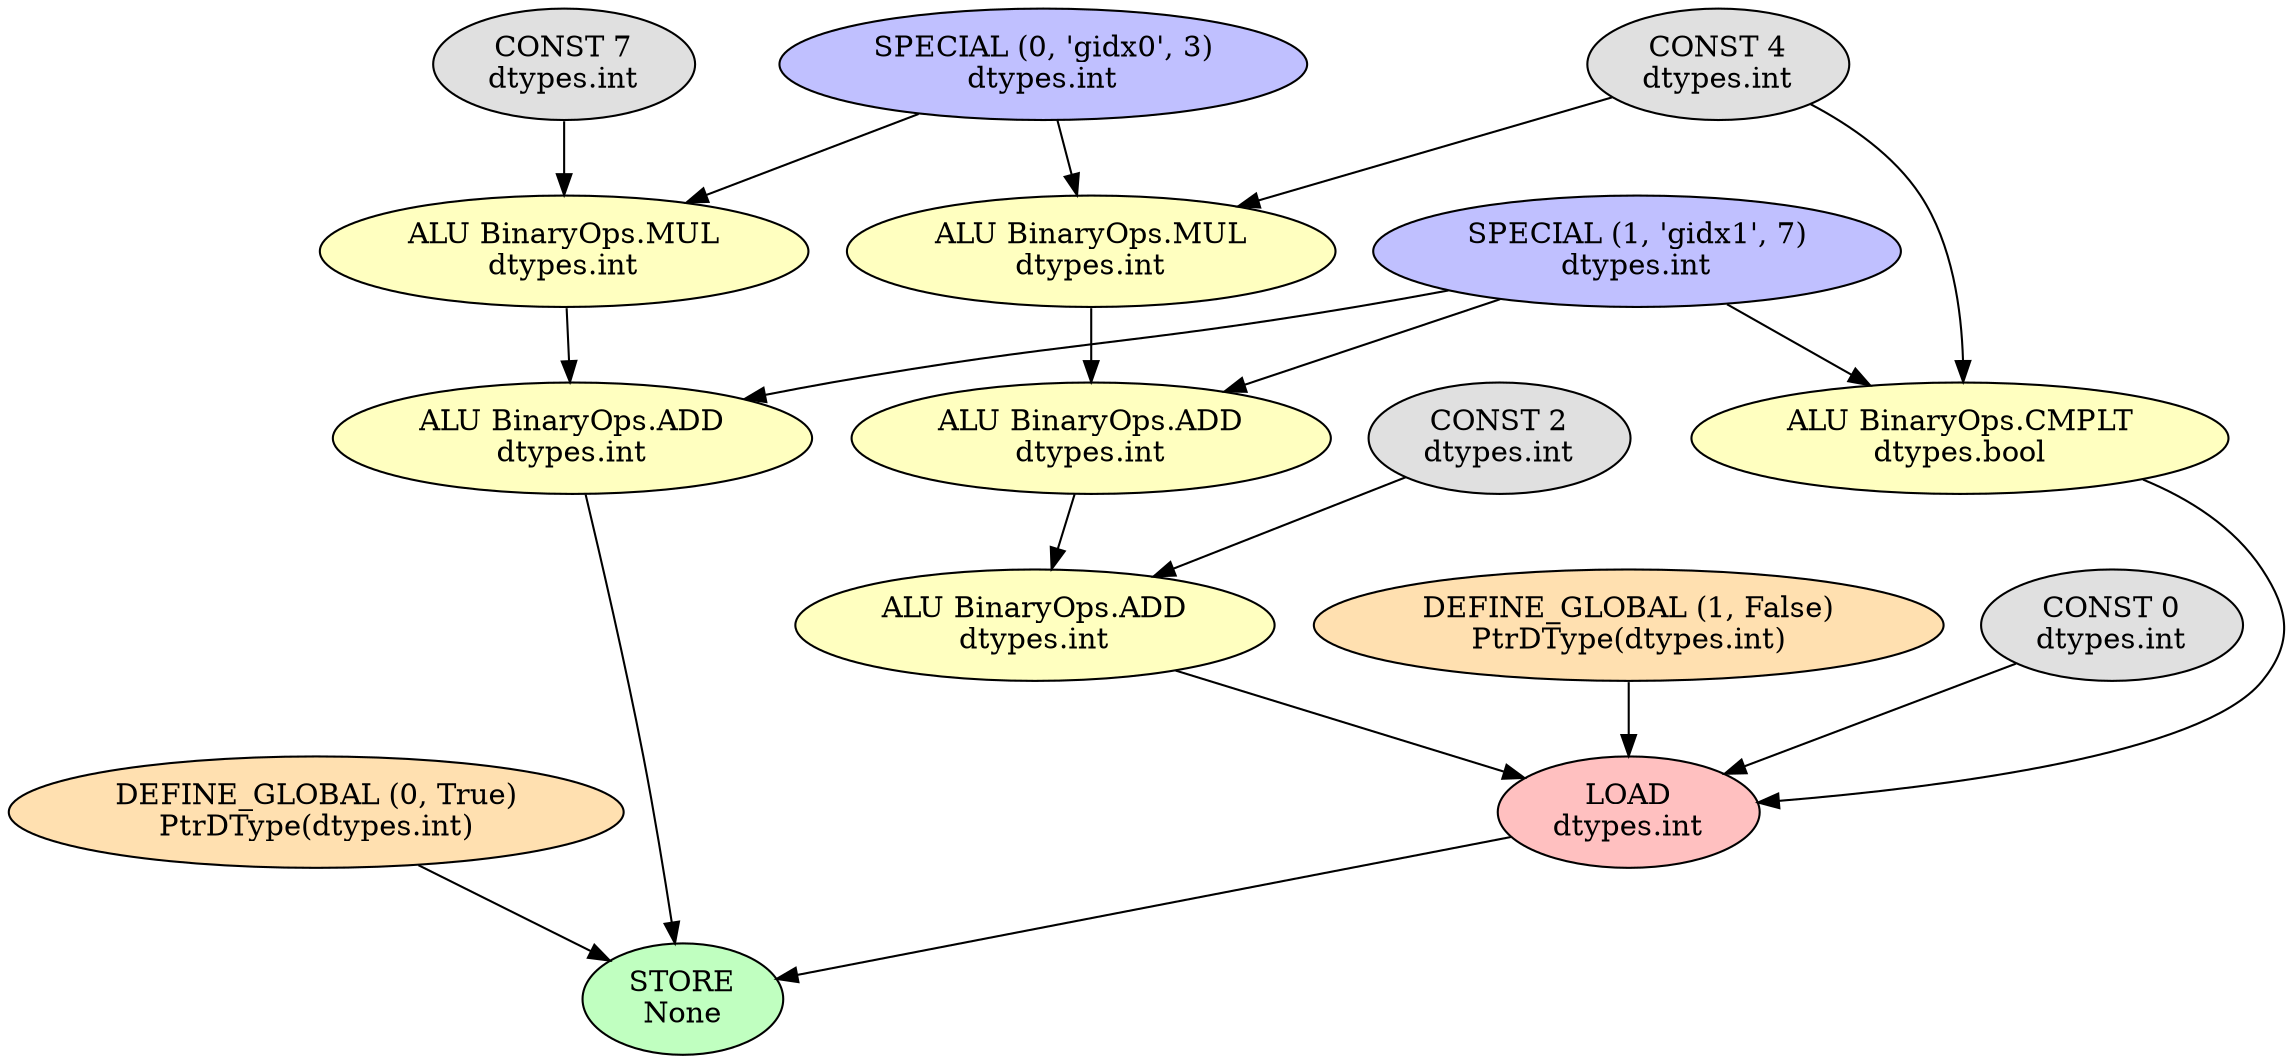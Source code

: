 strict digraph  {
0 [fillcolor="#ffe0b0", label="DEFINE_GLOBAL (0, True)\nPtrDType(dtypes.int)", style=filled];
1 [fillcolor="#ffe0b0", label="DEFINE_GLOBAL (1, False)\nPtrDType(dtypes.int)", style=filled];
2 [fillcolor="#e0e0e0", label="CONST 0\ndtypes.int", style=filled];
3 [fillcolor="#e0e0e0", label="CONST 2\ndtypes.int", style=filled];
4 [fillcolor="#e0e0e0", label="CONST 4\ndtypes.int", style=filled];
5 [fillcolor="#e0e0e0", label="CONST 7\ndtypes.int", style=filled];
6 [fillcolor="#c0c0ff", label="SPECIAL (0, 'gidx0', 3)\ndtypes.int", style=filled];
7 [fillcolor="#c0c0ff", label="SPECIAL (1, 'gidx1', 7)\ndtypes.int", style=filled];
8 [fillcolor="#ffffc0", label="ALU BinaryOps.MUL\ndtypes.int", style=filled];
9 [fillcolor="#ffffc0", label="ALU BinaryOps.ADD\ndtypes.int", style=filled];
10 [fillcolor="#ffffc0", label="ALU BinaryOps.ADD\ndtypes.int", style=filled];
11 [fillcolor="#ffffc0", label="ALU BinaryOps.MUL\ndtypes.int", style=filled];
12 [fillcolor="#ffffc0", label="ALU BinaryOps.ADD\ndtypes.int", style=filled];
13 [fillcolor="#ffffc0", label="ALU BinaryOps.CMPLT\ndtypes.bool", style=filled];
14 [fillcolor="#ffc0c0", label="LOAD\ndtypes.int", style=filled];
15 [fillcolor="#c0ffc0", label="STORE\nNone", style=filled];
0 -> 15;
1 -> 14;
2 -> 14;
3 -> 10;
4 -> 8;
4 -> 13;
5 -> 11;
6 -> 8;
6 -> 11;
7 -> 9;
7 -> 12;
7 -> 13;
8 -> 9;
9 -> 10;
10 -> 14;
11 -> 12;
12 -> 15;
13 -> 14;
14 -> 15;
}
